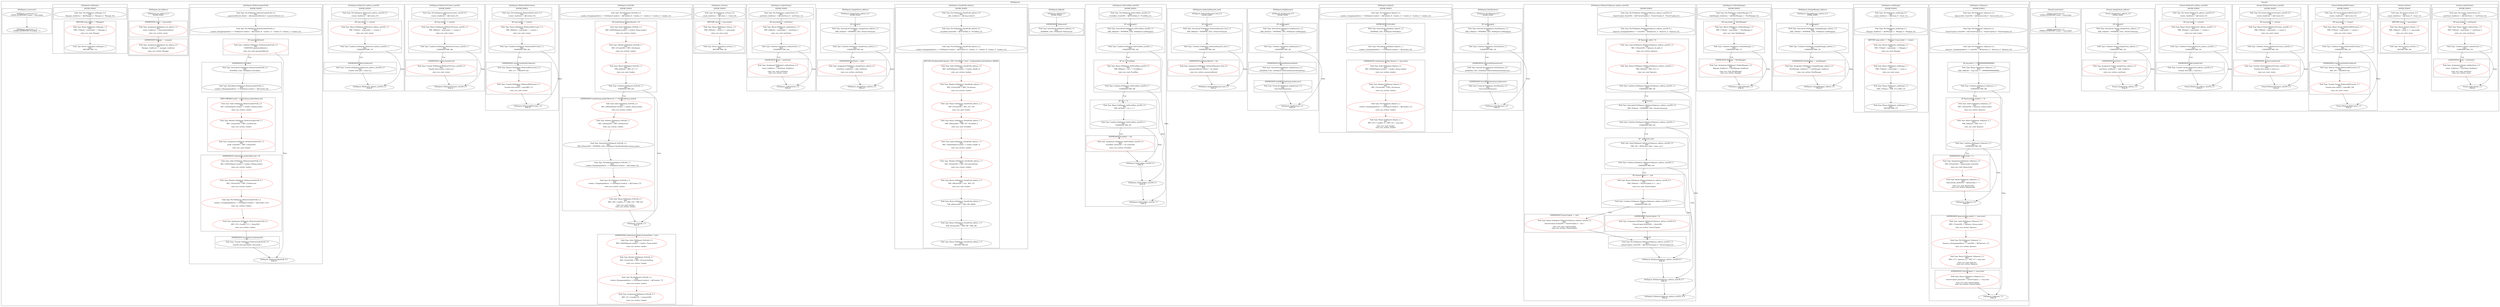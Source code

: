 strict digraph {
subgraph cluster_EthDeposit  {
label = "[EthDeposit]" 
subgraph cluster_EthDeposit_ToSponsor {
label = "[EthDeposit_ToSponsor]" 
subgraph cluster_EthDeposit_ToSponsor_1_0 {
label = "[IF msg.value >= 1000000000000000000]" 
"EthDeposit_ToSponsor_1_1" [label="Node Type: Condition EthDeposit_ToSponsor_1_1
SSA:
CONDITION TMP_189
" color="black"];

"EthDeposit_ToSponsor_1_0" [label="Node Type: Binary EthDeposit_ToSponsor_1_0
SSA:
TMP_189(bool) = msg.value >= 1000000000000000000
" color="black"];

}
subgraph cluster_EthDeposit_ToSponsor_2_0 {
label = "[IF Sponsors[msg.sender] == 0]" 
"EthDeposit_ToSponsor_2_0" [label="Node Type: Index EthDeposit_ToSponsor_2_0
SSA:
REF_116(uint256) -> Sponsors_1[msg.sender]

state_vars_written: Sponsors" color="red"];

"EthDeposit_ToSponsor_2_1" [label="Node Type: Binary EthDeposit_ToSponsor_2_1
SSA:
TMP_190(bool) = REF_116 == 0

state_vars_read: Sponsors" color="red"];

"EthDeposit_ToSponsor_2_2" [label="Node Type: Condition EthDeposit_ToSponsor_2_2
SSA:
CONDITION TMP_190
" color="black"];

}
subgraph cluster_EthDeposit_ToSponsor_3_0 {
label = "[EXPRESSION SponsorsQty ++]" 
"EthDeposit_ToSponsor_3_0" [label="Node Type: Assignment EthDeposit_ToSponsor_3_0
SSA:
TMP_191(uint256) := SponsorsQty_1(uint256)

state_vars_read: SponsorsQty" color="red"];

"EthDeposit_ToSponsor_3_1" [label="Node Type: Binary EthDeposit_ToSponsor_3_1
SSA:
SponsorsQty_2(uint256) = SponsorsQty_1 + 1

state_vars_read: SponsorsQty
state_vars_written: SponsorsQty" color="red"];

}
subgraph cluster_EthDeposit_ToSponsor_5_0 {
label = "[EXPRESSION Sponsors[msg.sender] += msg.value]" 
"EthDeposit_ToSponsor_5_0" [label="Node Type: Index EthDeposit_ToSponsor_5_0
SSA:
REF_117(uint256) -> Sponsors_1[msg.sender]

state_vars_written: Sponsors" color="red"];

"EthDeposit_ToSponsor_5_2" [label="Node Type: Binary EthDeposit_ToSponsor_5_2
SSA:
REF_117(-> Sponsors_2) = REF_117 + msg.value

state_vars_read: Sponsors
state_vars_written: Sponsors" color="red"];

"EthDeposit_ToSponsor_5_1" [label="Node Type: Phi EthDeposit_ToSponsor_5_1
SSA:
Sponsors_2(mapping(address => uint256)) := ϕ(['Sponsors_1'])

state_vars_written: Sponsors" color="red"];

}
subgraph cluster_EthDeposit_ToSponsor_6_0 {
label = "[EXPRESSION CharterCapital += msg.value]" 
"EthDeposit_ToSponsor_6_0" [label="Node Type: Binary EthDeposit_ToSponsor_6_0
SSA:
CharterCapital_2(uint256) = CharterCapital_1 + msg.value

state_vars_read: CharterCapital
state_vars_written: CharterCapital" color="red"];

}
subgraph cluster_EthDeposit_ToSponsor_0_0 {
label = "[ENTRY_POINT]" 
"EthDeposit_ToSponsor_0_0" [label="Node Type: Phi EthDeposit_ToSponsor_0_0
SSA:
SponsorsQty_1(uint256) := ϕ(['SponsorsQty_0', 'SponsorsQty_2'])
" color="black"];

"EthDeposit_ToSponsor_0_1" [label="Node Type: Phi EthDeposit_ToSponsor_0_1
SSA:
CharterCapital_1(uint256) := ϕ(['CharterCapital_2', 'CharterCapital_0', 'CharterCapital_4'])
" color="black"];

"EthDeposit_ToSponsor_0_2" [label="Node Type: Phi EthDeposit_ToSponsor_0_2
SSA:
Sponsors_1(mapping(address => uint256)) := ϕ(['Sponsors_3', 'Sponsors_2', 'Sponsors_0'])
" color="black"];

}
"EthDeposit_ToSponsor_7_0" [label="EthDeposit_ToSponsor_7_0
END_IF"];

"EthDeposit_ToSponsor_4_0" [label="EthDeposit_ToSponsor_4_0
END_IF"];

}
subgraph cluster_EthDeposit_canManage {
label = "[EthDeposit_canManage]" 
subgraph cluster_EthDeposit_canManage_1_0 {
label = "[RETURN (msg.sender == Manager || msg.sender == owner)]" 
"EthDeposit_canManage_1_1" [label="Node Type: Binary EthDeposit_canManage_1_1
SSA:
TMP_174(bool) = msg.sender == owner_2

state_vars_read: owner" color="red"];

"EthDeposit_canManage_1_2" [label="Node Type: Binary EthDeposit_canManage_1_2
SSA:
TMP_175(bool) = TMP_173 || TMP_174
" color="black"];

"EthDeposit_canManage_1_3" [label="Node Type: Return EthDeposit_canManage_1_3
SSA:
RETURN TMP_175
" color="black"];

"EthDeposit_canManage_1_0" [label="Node Type: Binary EthDeposit_canManage_1_0
SSA:
TMP_173(bool) = msg.sender == Manager_3

state_vars_read: Manager" color="red"];

}
subgraph cluster_EthDeposit_canManage_0_0 {
label = "[ENTRY_POINT]" 
"EthDeposit_canManage_0_0" [label="Node Type: Phi EthDeposit_canManage_0_0
SSA:
owner_2(address) := ϕ(['owner_0', 'owner_1'])
" color="black"];

"EthDeposit_canManage_0_1" [label="Node Type: Phi EthDeposit_canManage_0_1
SSA:
Manager_3(address) := ϕ(['Manager_1', 'Manager_4', 'Manager_0'])
" color="black"];

}
}
subgraph cluster_EthDeposit_ChangeManager_address {
label = "[EthDeposit_ChangeManager_address]" 
subgraph cluster_EthDeposit_ChangeManager_address_1_0 {
label = "[IF canManage()]" 
"EthDeposit_ChangeManager_address_1_0" [label="Node Type: InternalCall EthDeposit_ChangeManager_address_1_0
SSA:
TMP_176(bool) = INTERNAL_CALL, EthDeposit.canManage()()
" color="black"];

"EthDeposit_ChangeManager_address_1_1" [label="Node Type: Condition EthDeposit_ChangeManager_address_1_1
SSA:
CONDITION TMP_176
" color="black"];

}
subgraph cluster_EthDeposit_ChangeManager_address_2_0 {
label = "[EXPRESSION NewManager = _newManager]" 
"EthDeposit_ChangeManager_address_2_0" [label="Node Type: Assignment EthDeposit_ChangeManager_address_2_0
SSA:
NewManager_1(address) := _newManager_1(address)

state_vars_written: NewManager" color="red"];

}
"EthDeposit_ChangeManager_address_0_0" [label="EthDeposit_ChangeManager_address_0_0
ENTRY_POINT"];

"EthDeposit_ChangeManager_address_3_0" [label="EthDeposit_ChangeManager_address_3_0
END_IF"];

}
subgraph cluster_EthDeposit_ConfirmManager {
label = "[EthDeposit_ConfirmManager]" 
subgraph cluster_EthDeposit_ConfirmManager_0_0 {
label = "[ENTRY_POINT]" 
"EthDeposit_ConfirmManager_0_0" [label="Node Type: Phi EthDeposit_ConfirmManager_0_0
SSA:
NewManager_2(address) := ϕ(['NewManager_1', 'NewManager_0'])
" color="black"];

}
subgraph cluster_EthDeposit_ConfirmManager_1_0 {
label = "[IF msg.sender == NewManager]" 
"EthDeposit_ConfirmManager_1_0" [label="Node Type: Binary EthDeposit_ConfirmManager_1_0
SSA:
TMP_177(bool) = msg.sender == NewManager_2

state_vars_read: NewManager" color="red"];

"EthDeposit_ConfirmManager_1_1" [label="Node Type: Condition EthDeposit_ConfirmManager_1_1
SSA:
CONDITION TMP_177
" color="black"];

}
subgraph cluster_EthDeposit_ConfirmManager_2_0 {
label = "[EXPRESSION Manager = NewManager]" 
"EthDeposit_ConfirmManager_2_0" [label="Node Type: Assignment EthDeposit_ConfirmManager_2_0
SSA:
Manager_4(address) := NewManager_2(address)

state_vars_read: NewManager
state_vars_written: Manager" color="red"];

}
"EthDeposit_ConfirmManager_3_0" [label="EthDeposit_ConfirmManager_3_0
END_IF"];

}
subgraph cluster_EthDeposit_WithdrawToSponsor_address_uint256 {
label = "[EthDeposit_WithdrawToSponsor_address_uint256]" 
subgraph cluster_EthDeposit_WithdrawToSponsor_address_uint256_0_0 {
label = "[ENTRY_POINT]" 
"EthDeposit_WithdrawToSponsor_address_uint256_0_0" [label="Node Type: Phi EthDeposit_WithdrawToSponsor_address_uint256_0_0
SSA:
CharterCapital_3(uint256) := ϕ(['CharterCapital_2', 'CharterCapital_0', 'CharterCapital_4'])
" color="black"];

"EthDeposit_WithdrawToSponsor_address_uint256_0_1" [label="Node Type: Phi EthDeposit_WithdrawToSponsor_address_uint256_0_1
SSA:
Sponsors_3(mapping(address => uint256)) := ϕ(['Sponsors_3', 'Sponsors_2', 'Sponsors_0'])
" color="black"];

}
subgraph cluster_EthDeposit_WithdrawToSponsor_address_uint256_7_0 {
label = "[END_IF]" 
"EthDeposit_WithdrawToSponsor_address_uint256_7_0" [label="Node Type: Phi EthDeposit_WithdrawToSponsor_address_uint256_7_0
SSA:
CharterCapital_7(uint256) := ϕ(['CharterCapital_5', 'CharterCapital_6'])
" color="black"];

}
subgraph cluster_EthDeposit_WithdrawToSponsor_address_uint256_1_0 {
label = "[IF Sponsors[_addr] > 0]" 
"EthDeposit_WithdrawToSponsor_address_uint256_1_0" [label="Node Type: Index EthDeposit_WithdrawToSponsor_address_uint256_1_0
SSA:
REF_118(uint256) -> Sponsors_3[_addr_1]

state_vars_written: Sponsors" color="red"];

"EthDeposit_WithdrawToSponsor_address_uint256_1_1" [label="Node Type: Binary EthDeposit_WithdrawToSponsor_address_uint256_1_1
SSA:
TMP_192(bool) = REF_118 > 0

state_vars_read: Sponsors" color="red"];

"EthDeposit_WithdrawToSponsor_address_uint256_1_2" [label="Node Type: Condition EthDeposit_WithdrawToSponsor_address_uint256_1_2
SSA:
CONDITION TMP_192
" color="black"];

}
subgraph cluster_EthDeposit_WithdrawToSponsor_address_uint256_2_0 {
label = "[IF isOwner()]" 
"EthDeposit_WithdrawToSponsor_address_uint256_2_0" [label="Node Type: InternalCall EthDeposit_WithdrawToSponsor_address_uint256_2_0
SSA:
TMP_193(bool) = INTERNAL_CALL, Owned.isOwner()()
" color="black"];

"EthDeposit_WithdrawToSponsor_address_uint256_2_1" [label="Node Type: Condition EthDeposit_WithdrawToSponsor_address_uint256_2_1
SSA:
CONDITION TMP_193
" color="black"];

}
subgraph cluster_EthDeposit_WithdrawToSponsor_address_uint256_3_0 {
label = "[IF _addr.send(_wei)]" 
"EthDeposit_WithdrawToSponsor_address_uint256_3_0" [label="Node Type: Send EthDeposit_WithdrawToSponsor_address_uint256_3_0
SSA:
TMP_194 = SEND dest:_addr_1 value:_wei_1
" color="black"];

"EthDeposit_WithdrawToSponsor_address_uint256_3_1" [label="Node Type: Condition EthDeposit_WithdrawToSponsor_address_uint256_3_1
SSA:
CONDITION TMP_194
" color="black"];

}
subgraph cluster_EthDeposit_WithdrawToSponsor_address_uint256_4_0 {
label = "[IF CharterCapital >= _wei]" 
"EthDeposit_WithdrawToSponsor_address_uint256_4_0" [label="Node Type: Binary EthDeposit_WithdrawToSponsor_address_uint256_4_0
SSA:
TMP_195(bool) = CharterCapital_4 >= _wei_1

state_vars_read: CharterCapital" color="red"];

"EthDeposit_WithdrawToSponsor_address_uint256_4_1" [label="Node Type: Condition EthDeposit_WithdrawToSponsor_address_uint256_4_1
SSA:
CONDITION TMP_195
" color="black"];

}
subgraph cluster_EthDeposit_WithdrawToSponsor_address_uint256_5_0 {
label = "[EXPRESSION CharterCapital -= _wei]" 
"EthDeposit_WithdrawToSponsor_address_uint256_5_0" [label="Node Type: Binary EthDeposit_WithdrawToSponsor_address_uint256_5_0
SSA:
CharterCapital_5(uint256) = CharterCapital_4 - _wei_1

state_vars_read: CharterCapital
state_vars_written: CharterCapital" color="red"];

}
subgraph cluster_EthDeposit_WithdrawToSponsor_address_uint256_6_0 {
label = "[EXPRESSION CharterCapital = 0]" 
"EthDeposit_WithdrawToSponsor_address_uint256_6_0" [label="Node Type: Assignment EthDeposit_WithdrawToSponsor_address_uint256_6_0
SSA:
CharterCapital_6(uint256) := 0(uint256)

state_vars_written: CharterCapital" color="red"];

}
"EthDeposit_WithdrawToSponsor_address_uint256_10_0" [label="EthDeposit_WithdrawToSponsor_address_uint256_10_0
END_IF"];

"EthDeposit_WithdrawToSponsor_address_uint256_9_0" [label="EthDeposit_WithdrawToSponsor_address_uint256_9_0
END_IF"];

"EthDeposit_WithdrawToSponsor_address_uint256_8_0" [label="EthDeposit_WithdrawToSponsor_address_uint256_8_0
END_IF"];

}
subgraph cluster_EthDeposit_StartPaymens {
label = "[EthDeposit_StartPaymens]" 
subgraph cluster_EthDeposit_StartPaymens_1_0 {
label = "[IF canManage()]" 
"EthDeposit_StartPaymens_1_0" [label="Node Type: InternalCall EthDeposit_StartPaymens_1_0
SSA:
TMP_178(bool) = INTERNAL_CALL, EthDeposit.canManage()()
" color="black"];

"EthDeposit_StartPaymens_1_1" [label="Node Type: Condition EthDeposit_StartPaymens_1_1
SSA:
CONDITION TMP_178
" color="black"];

}
subgraph cluster_EthDeposit_StartPaymens_2_0 {
label = "[EXPRESSION AuthorizePayments(true)]" 
"EthDeposit_StartPaymens_2_0" [label="Node Type: InternalCall EthDeposit_StartPaymens_2_0
SSA:
INTERNAL_CALL, EthDeposit.AuthorizePayments(bool)(True)
" color="black"];

}
subgraph cluster_EthDeposit_StartPaymens_3_0 {
label = "[EXPRESSION StartOfPayments(msg.sender,now)]" 
"EthDeposit_StartPaymens_3_0" [label="Node Type: EventCall EthDeposit_StartPaymens_3_0
SSA:
Emit StartOfPayments()
" color="black"];

}
"EthDeposit_StartPaymens_0_0" [label="EthDeposit_StartPaymens_0_0
ENTRY_POINT"];

"EthDeposit_StartPaymens_4_0" [label="EthDeposit_StartPaymens_4_0
END_IF"];

}
subgraph cluster_EthDeposit_Deposit {
label = "[EthDeposit_Deposit]" 
subgraph cluster_EthDeposit_Deposit_1_0 {
label = "[EXPRESSION FixProfit()]" 
"EthDeposit_Deposit_1_0" [label="Node Type: InternalCall EthDeposit_Deposit_1_0
SSA:
INTERNAL_CALL, EthDeposit.FixProfit()()
" color="black"];

"EthDeposit_Deposit_1_1" [label="Node Type: PhiCallback EthDeposit_Deposit_1_1
SSA:
Lenders_2(mapping(address => EthDeposit.Lender)) := ϕ(['Lenders_8'])
" color="black"];

}
subgraph cluster_EthDeposit_Deposit_0_0 {
label = "[ENTRY_POINT]" 
"EthDeposit_Deposit_0_0" [label="Node Type: Phi EthDeposit_Deposit_0_0
SSA:
Lenders_1(mapping(address => EthDeposit.Lender)) := ϕ(['Lenders_8', 'Lenders_11', 'Lenders_0', 'Lenders_3', 'Lenders_4'])
" color="black"];

}
subgraph cluster_EthDeposit_Deposit_2_0 {
label = "[EXPRESSION Lenders[msg.sender].Amount += msg.value]" 
"EthDeposit_Deposit_2_0" [label="Node Type: Index EthDeposit_Deposit_2_0
SSA:
REF_120(EthDeposit.Lender) -> Lenders_2[msg.sender]

state_vars_written: Lenders" color="red"];

"EthDeposit_Deposit_2_1" [label="Node Type: Member EthDeposit_Deposit_2_1
SSA:
REF_121(uint256) -> REF_120.Amount

state_vars_written: Lenders" color="red"];

"EthDeposit_Deposit_2_3" [label="Node Type: Binary EthDeposit_Deposit_2_3
SSA:
REF_121(-> Lenders_3) = REF_121 + msg.value

state_vars_read: Lenders
state_vars_written: Lenders" color="red"];

"EthDeposit_Deposit_2_2" [label="Node Type: Phi EthDeposit_Deposit_2_2
SSA:
Lenders_3(mapping(address => EthDeposit.Lender)) := ϕ(['Lenders_2'])

state_vars_written: Lenders" color="red"];

}
}
subgraph cluster_EthDeposit_StopPaymens {
label = "[EthDeposit_StopPaymens]" 
subgraph cluster_EthDeposit_StopPaymens_1_0 {
label = "[IF canManage()]" 
"EthDeposit_StopPaymens_1_0" [label="Node Type: InternalCall EthDeposit_StopPaymens_1_0
SSA:
TMP_181(bool) = INTERNAL_CALL, EthDeposit.canManage()()
" color="black"];

"EthDeposit_StopPaymens_1_1" [label="Node Type: Condition EthDeposit_StopPaymens_1_1
SSA:
CONDITION TMP_181
" color="black"];

}
subgraph cluster_EthDeposit_StopPaymens_2_0 {
label = "[EXPRESSION AuthorizePayments(false)]" 
"EthDeposit_StopPaymens_2_0" [label="Node Type: InternalCall EthDeposit_StopPaymens_2_0
SSA:
INTERNAL_CALL, EthDeposit.AuthorizePayments(bool)(False)
" color="black"];

}
subgraph cluster_EthDeposit_StopPaymens_3_0 {
label = "[EXPRESSION EndOfPayments(msg.sender,now)]" 
"EthDeposit_StopPaymens_3_0" [label="Node Type: EventCall EthDeposit_StopPaymens_3_0
SSA:
Emit EndOfPayments()
" color="black"];

}
"EthDeposit_StopPaymens_0_0" [label="EthDeposit_StopPaymens_0_0
ENTRY_POINT"];

"EthDeposit_StopPaymens_4_0" [label="EthDeposit_StopPaymens_4_0
END_IF"];

}
subgraph cluster_EthDeposit_AuthorizePayments_bool {
label = "[EthDeposit_AuthorizePayments_bool]" 
subgraph cluster_EthDeposit_AuthorizePayments_bool_1_0 {
label = "[IF isOwner()]" 
"EthDeposit_AuthorizePayments_bool_1_0" [label="Node Type: InternalCall EthDeposit_AuthorizePayments_bool_1_0
SSA:
TMP_184(bool) = INTERNAL_CALL, Owned.isOwner()()
" color="black"];

"EthDeposit_AuthorizePayments_bool_1_1" [label="Node Type: Condition EthDeposit_AuthorizePayments_bool_1_1
SSA:
CONDITION TMP_184
" color="black"];

}
subgraph cluster_EthDeposit_AuthorizePayments_bool_2_0 {
label = "[EXPRESSION paymentsAllowed = val]" 
"EthDeposit_AuthorizePayments_bool_2_0" [label="Node Type: Assignment EthDeposit_AuthorizePayments_bool_2_0
SSA:
paymentsAllowed_1(bool) := val_1(bool)

state_vars_written: paymentsAllowed" color="red"];

}
"EthDeposit_AuthorizePayments_bool_3_0" [label="EthDeposit_AuthorizePayments_bool_3_0
END_IF"];

"EthDeposit_AuthorizePayments_bool_0_0" [label="EthDeposit_AuthorizePayments_bool_0_0
ENTRY_POINT"];

}
subgraph cluster_EthDeposit_SetPrcntRate_uint256 {
label = "[EthDeposit_SetPrcntRate_uint256]" 
subgraph cluster_EthDeposit_SetPrcntRate_uint256_0_0 {
label = "[ENTRY_POINT]" 
"EthDeposit_SetPrcntRate_uint256_0_0" [label="Node Type: Phi EthDeposit_SetPrcntRate_uint256_0_0
SSA:
PrcntRate_1(uint256) := ϕ(['PrcntRate_0', 'PrcntRate_2'])
" color="black"];

}
subgraph cluster_EthDeposit_SetPrcntRate_uint256_1_0 {
label = "[IF canManage()]" 
"EthDeposit_SetPrcntRate_uint256_1_0" [label="Node Type: InternalCall EthDeposit_SetPrcntRate_uint256_1_0
SSA:
TMP_185(bool) = INTERNAL_CALL, EthDeposit.canManage()()
" color="black"];

"EthDeposit_SetPrcntRate_uint256_1_1" [label="Node Type: Condition EthDeposit_SetPrcntRate_uint256_1_1
SSA:
CONDITION TMP_185
" color="black"];

}
subgraph cluster_EthDeposit_SetPrcntRate_uint256_2_0 {
label = "[IF val != PrcntRate]" 
"EthDeposit_SetPrcntRate_uint256_2_0" [label="Node Type: Binary EthDeposit_SetPrcntRate_uint256_2_0
SSA:
TMP_186(bool) = val_1 != PrcntRate_2

state_vars_read: PrcntRate" color="red"];

"EthDeposit_SetPrcntRate_uint256_2_1" [label="Node Type: Condition EthDeposit_SetPrcntRate_uint256_2_1
SSA:
CONDITION TMP_186
" color="black"];

}
subgraph cluster_EthDeposit_SetPrcntRate_uint256_3_0 {
label = "[IF val >= 1]" 
"EthDeposit_SetPrcntRate_uint256_3_0" [label="Node Type: Binary EthDeposit_SetPrcntRate_uint256_3_0
SSA:
TMP_187(bool) = val_1 >= 1
" color="black"];

"EthDeposit_SetPrcntRate_uint256_3_1" [label="Node Type: Condition EthDeposit_SetPrcntRate_uint256_3_1
SSA:
CONDITION TMP_187
" color="black"];

}
subgraph cluster_EthDeposit_SetPrcntRate_uint256_4_0 {
label = "[EXPRESSION PrcntRate = val]" 
"EthDeposit_SetPrcntRate_uint256_4_0" [label="Node Type: Assignment EthDeposit_SetPrcntRate_uint256_4_0
SSA:
PrcntRate_3(uint256) := val_1(uint256)

state_vars_written: PrcntRate" color="red"];

}
"EthDeposit_SetPrcntRate_uint256_7_0" [label="EthDeposit_SetPrcntRate_uint256_7_0
END_IF"];

"EthDeposit_SetPrcntRate_uint256_6_0" [label="EthDeposit_SetPrcntRate_uint256_6_0
END_IF"];

"EthDeposit_SetPrcntRate_uint256_5_0" [label="EthDeposit_SetPrcntRate_uint256_5_0
END_IF"];

}
subgraph cluster_EthDeposit_fallback {
label = "[EthDeposit_fallback]" 
subgraph cluster_EthDeposit_fallback_1_0 {
label = "[EXPRESSION ToSponsor()]" 
"EthDeposit_fallback_1_0" [label="Node Type: InternalCall EthDeposit_fallback_1_0
SSA:
INTERNAL_CALL, EthDeposit.ToSponsor()()
" color="black"];

}
"EthDeposit_fallback_0_0" [label="EthDeposit_fallback_0_0
ENTRY_POINT"];

}
subgraph cluster_EthDeposit_CheckProfit_address {
label = "[EthDeposit_CheckProfit_address]" 
subgraph cluster_EthDeposit_CheckProfit_address_0_0 {
label = "[ENTRY_POINT]" 
"EthDeposit_CheckProfit_address_0_0" [label="Node Type: Phi EthDeposit_CheckProfit_address_0_0
SSA:
addr_1(address) := ϕ(['msg.sender'])
" color="black"];

"EthDeposit_CheckProfit_address_0_1" [label="Node Type: Phi EthDeposit_CheckProfit_address_0_1
SSA:
PrcntRate_4(uint256) := ϕ(['PrcntRate_0', 'PrcntRate_2'])
" color="black"];

"EthDeposit_CheckProfit_address_0_2" [label="Node Type: Phi EthDeposit_CheckProfit_address_0_2
SSA:
Lenders_4(mapping(address => EthDeposit.Lender)) := ϕ(['Lenders_8', 'Lenders_11', 'Lenders_0', 'Lenders_3', 'Lenders_4'])
" color="black"];

}
subgraph cluster_EthDeposit_CheckProfit_address_1_0 {
label = "[RETURN ((Lenders[addr].Amount / 100) * PrcntRate) * ((now - Lenders[addr].LastLendTime) / 86400)]" 
"EthDeposit_CheckProfit_address_1_0" [label="Node Type: Index EthDeposit_CheckProfit_address_1_0
SSA:
REF_122(EthDeposit.Lender) -> Lenders_4[addr_1]

state_vars_written: Lenders" color="red"];

"EthDeposit_CheckProfit_address_1_1" [label="Node Type: Member EthDeposit_CheckProfit_address_1_1
SSA:
REF_123(uint256) -> REF_122.Amount

state_vars_written: Lenders" color="red"];

"EthDeposit_CheckProfit_address_1_2" [label="Node Type: Binary EthDeposit_CheckProfit_address_1_2
SSA:
TMP_197(uint256) = REF_123 / 100

state_vars_read: Lenders" color="red"];

"EthDeposit_CheckProfit_address_1_3" [label="Node Type: Binary EthDeposit_CheckProfit_address_1_3
SSA:
TMP_198(uint256) = TMP_197 * PrcntRate_4

state_vars_read: PrcntRate" color="red"];

"EthDeposit_CheckProfit_address_1_4" [label="Node Type: Index EthDeposit_CheckProfit_address_1_4
SSA:
REF_124(EthDeposit.Lender) -> Lenders_4[addr_1]

state_vars_written: Lenders" color="red"];

"EthDeposit_CheckProfit_address_1_5" [label="Node Type: Member EthDeposit_CheckProfit_address_1_5
SSA:
REF_125(uint256) -> REF_124.LastLendTime

state_vars_written: Lenders" color="red"];

"EthDeposit_CheckProfit_address_1_6" [label="Node Type: Binary EthDeposit_CheckProfit_address_1_6
SSA:
TMP_199(uint256) = now - REF_125

state_vars_read: Lenders" color="red"];

"EthDeposit_CheckProfit_address_1_7" [label="Node Type: Binary EthDeposit_CheckProfit_address_1_7
SSA:
TMP_200(uint256) = TMP_199 / 86400
" color="black"];

"EthDeposit_CheckProfit_address_1_8" [label="Node Type: Binary EthDeposit_CheckProfit_address_1_8
SSA:
TMP_201(uint256) = TMP_198 * TMP_200
" color="black"];

"EthDeposit_CheckProfit_address_1_9" [label="Node Type: Return EthDeposit_CheckProfit_address_1_9
SSA:
RETURN TMP_201
" color="black"];

}
}
subgraph cluster_EthDeposit_changeOwner_address {
label = "[EthDeposit_changeOwner_address]" 
subgraph cluster_EthDeposit_changeOwner_address_1_0 {
label = "[IF isOwner()]" 
"EthDeposit_changeOwner_address_1_0" [label="Node Type: InternalCall EthDeposit_changeOwner_address_1_0
SSA:
TMP_163(bool) = INTERNAL_CALL, Owned.isOwner()()
" color="black"];

"EthDeposit_changeOwner_address_1_1" [label="Node Type: Condition EthDeposit_changeOwner_address_1_1
SSA:
CONDITION TMP_163
" color="black"];

}
subgraph cluster_EthDeposit_changeOwner_address_2_0 {
label = "[EXPRESSION newOwner = addr]" 
"EthDeposit_changeOwner_address_2_0" [label="Node Type: Assignment EthDeposit_changeOwner_address_2_0
SSA:
newOwner_1(address) := addr_1(address)

state_vars_written: newOwner" color="red"];

}
"EthDeposit_changeOwner_address_0_0" [label="EthDeposit_changeOwner_address_0_0
ENTRY_POINT"];

"EthDeposit_changeOwner_address_3_0" [label="EthDeposit_changeOwner_address_3_0
END_IF"];

}
subgraph cluster_EthDeposit_confirmOwner {
label = "[EthDeposit_confirmOwner]" 
subgraph cluster_EthDeposit_confirmOwner_0_0 {
label = "[ENTRY_POINT]" 
"EthDeposit_confirmOwner_0_0" [label="Node Type: Phi EthDeposit_confirmOwner_0_0
SSA:
newOwner_2(address) := ϕ(['newOwner_0', 'newOwner_1'])
" color="black"];

}
subgraph cluster_EthDeposit_confirmOwner_1_0 {
label = "[IF msg.sender == newOwner]" 
"EthDeposit_confirmOwner_1_0" [label="Node Type: Binary EthDeposit_confirmOwner_1_0
SSA:
TMP_164(bool) = msg.sender == newOwner_2

state_vars_read: newOwner" color="red"];

"EthDeposit_confirmOwner_1_1" [label="Node Type: Condition EthDeposit_confirmOwner_1_1
SSA:
CONDITION TMP_164
" color="black"];

}
subgraph cluster_EthDeposit_confirmOwner_2_0 {
label = "[EXPRESSION owner = newOwner]" 
"EthDeposit_confirmOwner_2_0" [label="Node Type: Assignment EthDeposit_confirmOwner_2_0
SSA:
owner_1(address) := newOwner_2(address)

state_vars_read: newOwner
state_vars_written: owner" color="red"];

}
"EthDeposit_confirmOwner_3_0" [label="EthDeposit_confirmOwner_3_0
END_IF"];

}
subgraph cluster_EthDeposit_isOwner {
label = "[EthDeposit_isOwner]" 
subgraph cluster_EthDeposit_isOwner_0_0 {
label = "[ENTRY_POINT]" 
"EthDeposit_isOwner_0_0" [label="Node Type: Phi EthDeposit_isOwner_0_0
SSA:
owner_2(address) := ϕ(['owner_1', 'owner_0'])
" color="black"];

}
subgraph cluster_EthDeposit_isOwner_1_0 {
label = "[RETURN owner == msg.sender]" 
"EthDeposit_isOwner_1_0" [label="Node Type: Binary EthDeposit_isOwner_1_0
SSA:
TMP_165(bool) = owner_2 == msg.sender

state_vars_read: owner" color="red"];

"EthDeposit_isOwner_1_1" [label="Node Type: Return EthDeposit_isOwner_1_1
SSA:
RETURN TMP_165
" color="black"];

}
}
subgraph cluster_EthDeposit_FixProfit {
label = "[EthDeposit_FixProfit]" 
subgraph cluster_EthDeposit_FixProfit_0_0 {
label = "[ENTRY_POINT]" 
"EthDeposit_FixProfit_0_0" [label="Node Type: Phi EthDeposit_FixProfit_0_0
SSA:
Lenders_5(mapping(address => EthDeposit.Lender)) := ϕ(['Lenders_8', 'Lenders_11', 'Lenders_0', 'Lenders_3', 'Lenders_4'])
" color="black"];

}
subgraph cluster_EthDeposit_FixProfit_1_0 {
label = "[IF Lenders[msg.sender].Amount > 0]" 
"EthDeposit_FixProfit_1_0" [label="Node Type: Index EthDeposit_FixProfit_1_0
SSA:
REF_126(EthDeposit.Lender) -> Lenders_5[msg.sender]

state_vars_written: Lenders" color="red"];

"EthDeposit_FixProfit_1_1" [label="Node Type: Member EthDeposit_FixProfit_1_1
SSA:
REF_127(uint256) -> REF_126.Amount

state_vars_written: Lenders" color="red"];

"EthDeposit_FixProfit_1_2" [label="Node Type: Binary EthDeposit_FixProfit_1_2
SSA:
TMP_202(bool) = REF_127 > 0

state_vars_read: Lenders" color="red"];

"EthDeposit_FixProfit_1_3" [label="Node Type: Condition EthDeposit_FixProfit_1_3
SSA:
CONDITION TMP_202
" color="black"];

}
subgraph cluster_EthDeposit_FixProfit_2_0 {
label = "[EXPRESSION Lenders[msg.sender].Reserved += CheckProfit(msg.sender)]" 
"EthDeposit_FixProfit_2_0" [label="Node Type: Index EthDeposit_FixProfit_2_0
SSA:
REF_128(EthDeposit.Lender) -> Lenders_5[msg.sender]

state_vars_written: Lenders" color="red"];

"EthDeposit_FixProfit_2_1" [label="Node Type: Member EthDeposit_FixProfit_2_1
SSA:
REF_129(uint256) -> REF_128.Reserved

state_vars_written: Lenders" color="red"];

"EthDeposit_FixProfit_2_2" [label="Node Type: InternalCall EthDeposit_FixProfit_2_2
SSA:
TMP_203(uint256) = INTERNAL_CALL, EthDeposit.CheckProfit(address)(msg.sender)
" color="black"];

"EthDeposit_FixProfit_2_3" [label="Node Type: PhiCallback EthDeposit_FixProfit_2_3
SSA:
Lenders_6(mapping(address => EthDeposit.Lender)) := ϕ(['Lenders_4'])
" color="black"];

"EthDeposit_FixProfit_2_5" [label="Node Type: Binary EthDeposit_FixProfit_2_5
SSA:
REF_129(-> Lenders_7) = REF_129 + TMP_203

state_vars_read: Lenders
state_vars_written: Lenders" color="red"];

"EthDeposit_FixProfit_2_4" [label="Node Type: Phi EthDeposit_FixProfit_2_4
SSA:
Lenders_7(mapping(address => EthDeposit.Lender)) := ϕ(['Lenders_5'])

state_vars_written: Lenders" color="red"];

}
subgraph cluster_EthDeposit_FixProfit_4_0 {
label = "[EXPRESSION Lenders[msg.sender].LastLendTime = now]" 
"EthDeposit_FixProfit_4_0" [label="Node Type: Index EthDeposit_FixProfit_4_0
SSA:
REF_130(EthDeposit.Lender) -> Lenders_7[msg.sender]

state_vars_written: Lenders" color="red"];

"EthDeposit_FixProfit_4_1" [label="Node Type: Member EthDeposit_FixProfit_4_1
SSA:
REF_131(uint256) -> REF_130.LastLendTime

state_vars_written: Lenders" color="red"];

"EthDeposit_FixProfit_4_3" [label="Node Type: Assignment EthDeposit_FixProfit_4_3
SSA:
REF_131 (->Lenders_8) := now(uint256)

state_vars_written: Lenders" color="red"];

"EthDeposit_FixProfit_4_2" [label="Node Type: Phi EthDeposit_FixProfit_4_2
SSA:
Lenders_8(mapping(address => EthDeposit.Lender)) := ϕ(['Lenders_7'])

state_vars_written: Lenders" color="red"];

}
"EthDeposit_FixProfit_3_0" [label="EthDeposit_FixProfit_3_0
END_IF"];

}
subgraph cluster_EthDeposit_WthdrawAllToCreator {
label = "[EthDeposit_WthdrawAllToCreator]" 
subgraph cluster_EthDeposit_WthdrawAllToCreator_0_0 {
label = "[ENTRY_POINT]" 
"EthDeposit_WthdrawAllToCreator_0_0" [label="Node Type: Phi EthDeposit_WthdrawAllToCreator_0_0
SSA:
creator_1(address) := ϕ(['creator_0'])
" color="black"];

}
subgraph cluster_EthDeposit_WthdrawAllToCreator_1_0 {
label = "[IF msg.sender == creator]" 
"EthDeposit_WthdrawAllToCreator_1_0" [label="Node Type: Binary EthDeposit_WthdrawAllToCreator_1_0
SSA:
TMP_166(bool) = msg.sender == creator_1

state_vars_read: creator" color="red"];

"EthDeposit_WthdrawAllToCreator_1_1" [label="Node Type: Condition EthDeposit_WthdrawAllToCreator_1_1
SSA:
CONDITION TMP_166
" color="black"];

}
subgraph cluster_EthDeposit_WthdrawAllToCreator_2_0 {
label = "[EXPRESSION creator.transfer(this.balance)]" 
"EthDeposit_WthdrawAllToCreator_2_0" [label="Node Type: Balance EthDeposit_WthdrawAllToCreator_2_0
SSA:
REF_113 -> BALANCE this
" color="black"];

"EthDeposit_WthdrawAllToCreator_2_1" [label="Node Type: Transfer EthDeposit_WthdrawAllToCreator_2_1
SSA:
Transfer dest:creator_1 value:REF_113

state_vars_read: creator" color="red"];

}
"EthDeposit_WthdrawAllToCreator_3_0" [label="EthDeposit_WthdrawAllToCreator_3_0
END_IF"];

}
subgraph cluster_EthDeposit_WthdrawToCreator_uint256 {
label = "[EthDeposit_WthdrawToCreator_uint256]" 
subgraph cluster_EthDeposit_WthdrawToCreator_uint256_0_0 {
label = "[ENTRY_POINT]" 
"EthDeposit_WthdrawToCreator_uint256_0_0" [label="Node Type: Phi EthDeposit_WthdrawToCreator_uint256_0_0
SSA:
creator_2(address) := ϕ(['creator_0'])
" color="black"];

}
subgraph cluster_EthDeposit_WthdrawToCreator_uint256_1_0 {
label = "[IF msg.sender == creator]" 
"EthDeposit_WthdrawToCreator_uint256_1_0" [label="Node Type: Binary EthDeposit_WthdrawToCreator_uint256_1_0
SSA:
TMP_168(bool) = msg.sender == creator_2

state_vars_read: creator" color="red"];

"EthDeposit_WthdrawToCreator_uint256_1_1" [label="Node Type: Condition EthDeposit_WthdrawToCreator_uint256_1_1
SSA:
CONDITION TMP_168
" color="black"];

}
subgraph cluster_EthDeposit_WthdrawToCreator_uint256_2_0 {
label = "[EXPRESSION creator.transfer(val)]" 
"EthDeposit_WthdrawToCreator_uint256_2_0" [label="Node Type: Transfer EthDeposit_WthdrawToCreator_uint256_2_0
SSA:
Transfer dest:creator_2 value:val_1

state_vars_read: creator" color="red"];

}
"EthDeposit_WthdrawToCreator_uint256_3_0" [label="EthDeposit_WthdrawToCreator_uint256_3_0
END_IF"];

}
subgraph cluster_EthDeposit_WthdrawTo_address_uint256 {
label = "[EthDeposit_WthdrawTo_address_uint256]" 
subgraph cluster_EthDeposit_WthdrawTo_address_uint256_0_0 {
label = "[ENTRY_POINT]" 
"EthDeposit_WthdrawTo_address_uint256_0_0" [label="Node Type: Phi EthDeposit_WthdrawTo_address_uint256_0_0
SSA:
creator_3(address) := ϕ(['creator_0'])
" color="black"];

}
subgraph cluster_EthDeposit_WthdrawTo_address_uint256_1_0 {
label = "[IF msg.sender == creator]" 
"EthDeposit_WthdrawTo_address_uint256_1_0" [label="Node Type: Binary EthDeposit_WthdrawTo_address_uint256_1_0
SSA:
TMP_170(bool) = msg.sender == creator_3

state_vars_read: creator" color="red"];

"EthDeposit_WthdrawTo_address_uint256_1_1" [label="Node Type: Condition EthDeposit_WthdrawTo_address_uint256_1_1
SSA:
CONDITION TMP_170
" color="black"];

}
subgraph cluster_EthDeposit_WthdrawTo_address_uint256_2_0 {
label = "[EXPRESSION addr.transfer(val)]" 
"EthDeposit_WthdrawTo_address_uint256_2_0" [label="Node Type: Transfer EthDeposit_WthdrawTo_address_uint256_2_0
SSA:
Transfer dest:addr_1 value:val_1
" color="black"];

}
"EthDeposit_WthdrawTo_address_uint256_3_0" [label="EthDeposit_WthdrawTo_address_uint256_3_0
END_IF"];

}
subgraph cluster_EthDeposit_WitdrawLenderProfit {
label = "[EthDeposit_WitdrawLenderProfit]" 
subgraph cluster_EthDeposit_WitdrawLenderProfit_0_0 {
label = "[ENTRY_POINT]" 
"EthDeposit_WitdrawLenderProfit_0_0" [label="Node Type: Phi EthDeposit_WitdrawLenderProfit_0_0
SSA:
paymentsAllowed_2(bool) := ϕ(['paymentsAllowed_0', 'paymentsAllowed_1'])
" color="black"];

"EthDeposit_WitdrawLenderProfit_0_1" [label="Node Type: Phi EthDeposit_WitdrawLenderProfit_0_1
SSA:
Lenders_9(mapping(address => EthDeposit.Lender)) := ϕ(['Lenders_8', 'Lenders_11', 'Lenders_0', 'Lenders_3', 'Lenders_4'])
" color="black"];

}
subgraph cluster_EthDeposit_WitdrawLenderProfit_1_0 {
label = "[IF paymentsAllowed]" 
"EthDeposit_WitdrawLenderProfit_1_0" [label="Node Type: Condition EthDeposit_WitdrawLenderProfit_1_0
SSA:
CONDITION paymentsAllowed_2

state_vars_read: paymentsAllowed" color="red"];

}
subgraph cluster_EthDeposit_WitdrawLenderProfit_2_0 {
label = "[EXPRESSION FixProfit()]" 
"EthDeposit_WitdrawLenderProfit_2_0" [label="Node Type: InternalCall EthDeposit_WitdrawLenderProfit_2_0
SSA:
INTERNAL_CALL, EthDeposit.FixProfit()()
" color="black"];

"EthDeposit_WitdrawLenderProfit_2_1" [label="Node Type: PhiCallback EthDeposit_WitdrawLenderProfit_2_1
SSA:
Lenders_10(mapping(address => EthDeposit.Lender)) := ϕ(['Lenders_8'])
" color="black"];

}
subgraph cluster_EthDeposit_WitdrawLenderProfit_3_0 {
label = "[NEW VARIABLE profit = Lenders[msg.sender].Reserved]" 
"EthDeposit_WitdrawLenderProfit_3_0" [label="Node Type: Index EthDeposit_WitdrawLenderProfit_3_0
SSA:
REF_132(EthDeposit.Lender) -> Lenders_10[msg.sender]

state_vars_written: Lenders" color="red"];

"EthDeposit_WitdrawLenderProfit_3_1" [label="Node Type: Member EthDeposit_WitdrawLenderProfit_3_1
SSA:
REF_133(uint256) -> REF_132.Reserved

state_vars_written: Lenders" color="red"];

"EthDeposit_WitdrawLenderProfit_3_2" [label="Node Type: Assignment EthDeposit_WitdrawLenderProfit_3_2
SSA:
profit_1(uint256) := REF_133(uint256)

state_vars_read: Lenders" color="red"];

}
subgraph cluster_EthDeposit_WitdrawLenderProfit_4_0 {
label = "[EXPRESSION Lenders[msg.sender].Reserved = 0]" 
"EthDeposit_WitdrawLenderProfit_4_0" [label="Node Type: Index EthDeposit_WitdrawLenderProfit_4_0
SSA:
REF_134(EthDeposit.Lender) -> Lenders_10[msg.sender]

state_vars_written: Lenders" color="red"];

"EthDeposit_WitdrawLenderProfit_4_1" [label="Node Type: Member EthDeposit_WitdrawLenderProfit_4_1
SSA:
REF_135(uint256) -> REF_134.Reserved

state_vars_written: Lenders" color="red"];

"EthDeposit_WitdrawLenderProfit_4_3" [label="Node Type: Assignment EthDeposit_WitdrawLenderProfit_4_3
SSA:
REF_135 (->Lenders_11) := 0(uint256)

state_vars_written: Lenders" color="red"];

"EthDeposit_WitdrawLenderProfit_4_2" [label="Node Type: Phi EthDeposit_WitdrawLenderProfit_4_2
SSA:
Lenders_11(mapping(address => EthDeposit.Lender)) := ϕ(['Lenders_10'])

state_vars_written: Lenders" color="red"];

}
subgraph cluster_EthDeposit_WitdrawLenderProfit_5_0 {
label = "[EXPRESSION msg.sender.transfer(profit)]" 
"EthDeposit_WitdrawLenderProfit_5_0" [label="Node Type: Transfer EthDeposit_WitdrawLenderProfit_5_0
SSA:
Transfer dest:msg.sender value:profit_1
" color="black"];

}
"EthDeposit_WitdrawLenderProfit_6_0" [label="EthDeposit_WitdrawLenderProfit_6_0
END_IF"];

}
subgraph cluster_EthDeposit_init_address {
label = "[EthDeposit_init_address]" 
subgraph cluster_EthDeposit_init_address_1_0 {
label = "[EXPRESSION owner = msg.sender]" 
"EthDeposit_init_address_1_0" [label="Node Type: Assignment EthDeposit_init_address_1_0
SSA:
owner_1(address) := msg.sender(address)

state_vars_written: owner" color="red"];

}
subgraph cluster_EthDeposit_init_address_2_0 {
label = "[EXPRESSION Manager = _manager]" 
"EthDeposit_init_address_2_0" [label="Node Type: Assignment EthDeposit_init_address_2_0
SSA:
Manager_1(address) := _manager_1(address)

state_vars_written: Manager" color="red"];

}
"EthDeposit_init_address_0_0" [label="EthDeposit_init_address_0_0
ENTRY_POINT"];

}
subgraph cluster_EthDeposit_isManager {
label = "[EthDeposit_isManager]" 
subgraph cluster_EthDeposit_isManager_0_0 {
label = "[ENTRY_POINT]" 
"EthDeposit_isManager_0_0" [label="Node Type: Phi EthDeposit_isManager_0_0
SSA:
Manager_2(address) := ϕ(['Manager_1', 'Manager_4', 'Manager_0'])
" color="black"];

}
subgraph cluster_EthDeposit_isManager_1_0 {
label = "[RETURN (msg.sender == Manager)]" 
"EthDeposit_isManager_1_0" [label="Node Type: Binary EthDeposit_isManager_1_0
SSA:
TMP_172(bool) = msg.sender == Manager_2

state_vars_read: Manager" color="red"];

"EthDeposit_isManager_1_1" [label="Node Type: Return EthDeposit_isManager_1_1
SSA:
RETURN TMP_172
" color="black"];

}
}
subgraph cluster_EthDeposit_constructor {
label = "[EthDeposit_constructor]" 
"EthDeposit_constructor_1_0" [label="EthDeposit_constructor_1_0
OTHER_ENTRYPOINT PrcntRate = 5"];

"EthDeposit_constructor_0_0" [label="EthDeposit_constructor_0_0
OTHER_ENTRYPOINT creator = msg.sender"];

}
}
subgraph cluster_Owned  {
label = "[Owned]" 
subgraph cluster_Owned_confirmOwner {
label = "[Owned_confirmOwner]" 
subgraph cluster_Owned_confirmOwner_1_0 {
label = "[IF msg.sender == newOwner]" 
"Owned_confirmOwner_1_0" [label="Node Type: Binary Owned_confirmOwner_1_0
SSA:
TMP_155(bool) = msg.sender == newOwner_2

state_vars_read: newOwner" color="red"];

"Owned_confirmOwner_1_1" [label="Node Type: Condition Owned_confirmOwner_1_1
SSA:
CONDITION TMP_155
" color="black"];

}
subgraph cluster_Owned_confirmOwner_2_0 {
label = "[EXPRESSION owner = newOwner]" 
"Owned_confirmOwner_2_0" [label="Node Type: Assignment Owned_confirmOwner_2_0
SSA:
owner_1(address) := newOwner_2(address)

state_vars_read: newOwner
state_vars_written: owner" color="red"];

}
subgraph cluster_Owned_confirmOwner_0_0 {
label = "[ENTRY_POINT]" 
"Owned_confirmOwner_0_0" [label="Node Type: Phi Owned_confirmOwner_0_0
SSA:
newOwner_2(address) := ϕ(['newOwner_1', 'newOwner_0'])
" color="black"];

}
"Owned_confirmOwner_3_0" [label="Owned_confirmOwner_3_0
END_IF"];

}
subgraph cluster_Owned_isOwner {
label = "[Owned_isOwner]" 
subgraph cluster_Owned_isOwner_0_0 {
label = "[ENTRY_POINT]" 
"Owned_isOwner_0_0" [label="Node Type: Phi Owned_isOwner_0_0
SSA:
owner_2(address) := ϕ(['owner_0', 'owner_1'])
" color="black"];

}
subgraph cluster_Owned_isOwner_1_0 {
label = "[RETURN owner == msg.sender]" 
"Owned_isOwner_1_0" [label="Node Type: Binary Owned_isOwner_1_0
SSA:
TMP_156(bool) = owner_2 == msg.sender

state_vars_read: owner" color="red"];

"Owned_isOwner_1_1" [label="Node Type: Return Owned_isOwner_1_1
SSA:
RETURN TMP_156
" color="black"];

}
}
subgraph cluster_Owned_WthdrawAllToCreator {
label = "[Owned_WthdrawAllToCreator]" 
subgraph cluster_Owned_WthdrawAllToCreator_0_0 {
label = "[ENTRY_POINT]" 
"Owned_WthdrawAllToCreator_0_0" [label="Node Type: Phi Owned_WthdrawAllToCreator_0_0
SSA:
creator_1(address) := ϕ(['creator_0'])
" color="black"];

}
subgraph cluster_Owned_WthdrawAllToCreator_1_0 {
label = "[IF msg.sender == creator]" 
"Owned_WthdrawAllToCreator_1_0" [label="Node Type: Binary Owned_WthdrawAllToCreator_1_0
SSA:
TMP_157(bool) = msg.sender == creator_1

state_vars_read: creator" color="red"];

"Owned_WthdrawAllToCreator_1_1" [label="Node Type: Condition Owned_WthdrawAllToCreator_1_1
SSA:
CONDITION TMP_157
" color="black"];

}
subgraph cluster_Owned_WthdrawAllToCreator_2_0 {
label = "[EXPRESSION creator.transfer(this.balance)]" 
"Owned_WthdrawAllToCreator_2_0" [label="Node Type: Balance Owned_WthdrawAllToCreator_2_0
SSA:
REF_109 -> BALANCE this
" color="black"];

"Owned_WthdrawAllToCreator_2_1" [label="Node Type: Transfer Owned_WthdrawAllToCreator_2_1
SSA:
Transfer dest:creator_1 value:REF_109

state_vars_read: creator" color="red"];

}
"Owned_WthdrawAllToCreator_3_0" [label="Owned_WthdrawAllToCreator_3_0
END_IF"];

}
subgraph cluster_Owned_WthdrawToCreator_uint256 {
label = "[Owned_WthdrawToCreator_uint256]" 
subgraph cluster_Owned_WthdrawToCreator_uint256_0_0 {
label = "[ENTRY_POINT]" 
"Owned_WthdrawToCreator_uint256_0_0" [label="Node Type: Phi Owned_WthdrawToCreator_uint256_0_0
SSA:
creator_2(address) := ϕ(['creator_0'])
" color="black"];

}
subgraph cluster_Owned_WthdrawToCreator_uint256_1_0 {
label = "[IF msg.sender == creator]" 
"Owned_WthdrawToCreator_uint256_1_0" [label="Node Type: Binary Owned_WthdrawToCreator_uint256_1_0
SSA:
TMP_159(bool) = msg.sender == creator_2

state_vars_read: creator" color="red"];

"Owned_WthdrawToCreator_uint256_1_1" [label="Node Type: Condition Owned_WthdrawToCreator_uint256_1_1
SSA:
CONDITION TMP_159
" color="black"];

}
subgraph cluster_Owned_WthdrawToCreator_uint256_2_0 {
label = "[EXPRESSION creator.transfer(val)]" 
"Owned_WthdrawToCreator_uint256_2_0" [label="Node Type: Transfer Owned_WthdrawToCreator_uint256_2_0
SSA:
Transfer dest:creator_2 value:val_1

state_vars_read: creator" color="red"];

}
"Owned_WthdrawToCreator_uint256_3_0" [label="Owned_WthdrawToCreator_uint256_3_0
END_IF"];

}
subgraph cluster_Owned_WthdrawTo_address_uint256 {
label = "[Owned_WthdrawTo_address_uint256]" 
subgraph cluster_Owned_WthdrawTo_address_uint256_0_0 {
label = "[ENTRY_POINT]" 
"Owned_WthdrawTo_address_uint256_0_0" [label="Node Type: Phi Owned_WthdrawTo_address_uint256_0_0
SSA:
creator_3(address) := ϕ(['creator_0'])
" color="black"];

}
subgraph cluster_Owned_WthdrawTo_address_uint256_1_0 {
label = "[IF msg.sender == creator]" 
"Owned_WthdrawTo_address_uint256_1_0" [label="Node Type: Binary Owned_WthdrawTo_address_uint256_1_0
SSA:
TMP_161(bool) = msg.sender == creator_3

state_vars_read: creator" color="red"];

"Owned_WthdrawTo_address_uint256_1_1" [label="Node Type: Condition Owned_WthdrawTo_address_uint256_1_1
SSA:
CONDITION TMP_161
" color="black"];

}
subgraph cluster_Owned_WthdrawTo_address_uint256_2_0 {
label = "[EXPRESSION addr.transfer(val)]" 
"Owned_WthdrawTo_address_uint256_2_0" [label="Node Type: Transfer Owned_WthdrawTo_address_uint256_2_0
SSA:
Transfer dest:addr_1 value:val_1
" color="black"];

}
"Owned_WthdrawTo_address_uint256_3_0" [label="Owned_WthdrawTo_address_uint256_3_0
END_IF"];

}
subgraph cluster_Owned_changeOwner_address {
label = "[Owned_changeOwner_address]" 
subgraph cluster_Owned_changeOwner_address_1_0 {
label = "[IF isOwner()]" 
"Owned_changeOwner_address_1_0" [label="Node Type: InternalCall Owned_changeOwner_address_1_0
SSA:
TMP_154(bool) = INTERNAL_CALL, Owned.isOwner()()
" color="black"];

"Owned_changeOwner_address_1_1" [label="Node Type: Condition Owned_changeOwner_address_1_1
SSA:
CONDITION TMP_154
" color="black"];

}
subgraph cluster_Owned_changeOwner_address_2_0 {
label = "[EXPRESSION newOwner = addr]" 
"Owned_changeOwner_address_2_0" [label="Node Type: Assignment Owned_changeOwner_address_2_0
SSA:
newOwner_1(address) := addr_1(address)

state_vars_written: newOwner" color="red"];

}
"Owned_changeOwner_address_3_0" [label="Owned_changeOwner_address_3_0
END_IF"];

"Owned_changeOwner_address_0_0" [label="Owned_changeOwner_address_0_0
ENTRY_POINT"];

}
subgraph cluster_Owned_constructor {
label = "[Owned_constructor]" 
"Owned_constructor_0_0" [label="Owned_constructor_0_0
OTHER_ENTRYPOINT owner = msg.sender"];

"Owned_constructor_1_0" [label="Owned_constructor_1_0
OTHER_ENTRYPOINT creator = msg.sender"];

}
}
"EthDeposit_ToSponsor_2_0" -> "EthDeposit_ToSponsor_2_1" [color="black"]
"EthDeposit_WitdrawLenderProfit_3_1" -> "EthDeposit_WitdrawLenderProfit_3_2" [color="black"]
"EthDeposit_ToSponsor_2_1" -> "EthDeposit_ToSponsor_2_2" [color="black"]
"EthDeposit_WitdrawLenderProfit_4_0" -> "EthDeposit_WitdrawLenderProfit_4_1" [color="black"]
"EthDeposit_ToSponsor_2_2" -> "EthDeposit_ToSponsor_3_0" [label="True" color="black"]
"EthDeposit_WitdrawLenderProfit_3_2" -> "EthDeposit_WitdrawLenderProfit_4_0" [color="black"]
"EthDeposit_ToSponsor_2_2" -> "EthDeposit_ToSponsor_4_0" [label="False" color="black"]
"EthDeposit_WitdrawLenderProfit_4_1" -> "EthDeposit_WitdrawLenderProfit_4_2" [color="black"]
"EthDeposit_ToSponsor_3_0" -> "EthDeposit_ToSponsor_3_1" [color="black"]
"EthDeposit_WitdrawLenderProfit_4_2" -> "EthDeposit_WitdrawLenderProfit_4_3" [color="black"]
"EthDeposit_ToSponsor_5_0" -> "EthDeposit_ToSponsor_5_1" [color="black"]
"EthDeposit_ToSponsor_3_1" -> "EthDeposit_ToSponsor_4_0" [color="black"]
"EthDeposit_WitdrawLenderProfit_4_3" -> "EthDeposit_WitdrawLenderProfit_5_0" [color="black"]
"EthDeposit_ToSponsor_4_0" -> "EthDeposit_ToSponsor_5_0" [color="black"]
"EthDeposit_WitdrawLenderProfit_5_0" -> "EthDeposit_WitdrawLenderProfit_6_0" [color="black"]
"EthDeposit_ToSponsor_5_1" -> "EthDeposit_ToSponsor_5_2" [color="black"]
"EthDeposit_constructor_0_0" -> "EthDeposit_constructor_1_0" [color="black"]
"EthDeposit_WithdrawToSponsor_address_uint256_0_0" -> "EthDeposit_WithdrawToSponsor_address_uint256_0_1" [color="black"]
"EthDeposit_ToSponsor_5_2" -> "EthDeposit_ToSponsor_6_0" [color="black"]
"EthDeposit_ToSponsor_6_0" -> "EthDeposit_ToSponsor_7_0" [color="black"]
"EthDeposit_WithdrawToSponsor_address_uint256_1_0" -> "EthDeposit_WithdrawToSponsor_address_uint256_1_1" [color="black"]
"EthDeposit_WithdrawToSponsor_address_uint256_0_1" -> "EthDeposit_WithdrawToSponsor_address_uint256_1_0" [color="black"]
"EthDeposit_WithdrawToSponsor_address_uint256_1_1" -> "EthDeposit_WithdrawToSponsor_address_uint256_1_2" [color="black"]
"EthDeposit_WithdrawToSponsor_address_uint256_1_2" -> "EthDeposit_WithdrawToSponsor_address_uint256_2_0" [label="True" color="black"]
"EthDeposit_WithdrawToSponsor_address_uint256_1_2" -> "EthDeposit_WithdrawToSponsor_address_uint256_10_0" [label="False" color="black"]
"EthDeposit_WithdrawToSponsor_address_uint256_2_0" -> "EthDeposit_WithdrawToSponsor_address_uint256_2_1" [color="black"]
"EthDeposit_WithdrawToSponsor_address_uint256_2_1" -> "EthDeposit_WithdrawToSponsor_address_uint256_3_0" [label="True" color="black"]
"EthDeposit_WithdrawToSponsor_address_uint256_2_1" -> "EthDeposit_WithdrawToSponsor_address_uint256_9_0" [label="False" color="black"]
"EthDeposit_WithdrawToSponsor_address_uint256_3_0" -> "EthDeposit_WithdrawToSponsor_address_uint256_3_1" [color="black"]
"EthDeposit_WithdrawToSponsor_address_uint256_3_1" -> "EthDeposit_WithdrawToSponsor_address_uint256_4_0" [label="True" color="black"]
"EthDeposit_WithdrawToSponsor_address_uint256_3_1" -> "EthDeposit_WithdrawToSponsor_address_uint256_8_0" [label="False" color="black"]
"EthDeposit_WithdrawToSponsor_address_uint256_4_0" -> "EthDeposit_WithdrawToSponsor_address_uint256_4_1" [color="black"]
"Owned_isOwner_1_0" -> "Owned_isOwner_1_1" [color="black"]
"EthDeposit_WithdrawToSponsor_address_uint256_4_1" -> "EthDeposit_WithdrawToSponsor_address_uint256_5_0" [label="True" color="black"]
"EthDeposit_WithdrawToSponsor_address_uint256_4_1" -> "EthDeposit_WithdrawToSponsor_address_uint256_6_0" [label="False" color="black"]
"EthDeposit_Deposit_1_0" -> "EthDeposit_Deposit_1_1" [color="black"]
"EthDeposit_WithdrawToSponsor_address_uint256_5_0" -> "EthDeposit_WithdrawToSponsor_address_uint256_7_0" [color="black"]
"EthDeposit_WithdrawToSponsor_address_uint256_6_0" -> "EthDeposit_WithdrawToSponsor_address_uint256_7_0" [color="black"]
"EthDeposit_WithdrawToSponsor_address_uint256_7_0" -> "EthDeposit_WithdrawToSponsor_address_uint256_8_0" [color="black"]
"EthDeposit_WithdrawToSponsor_address_uint256_8_0" -> "EthDeposit_WithdrawToSponsor_address_uint256_9_0" [color="black"]
"EthDeposit_WithdrawToSponsor_address_uint256_9_0" -> "EthDeposit_WithdrawToSponsor_address_uint256_10_0" [color="black"]
"Owned_changeOwner_address_1_0" -> "Owned_changeOwner_address_1_1" [color="black"]
"EthDeposit_Deposit_0_0" -> "EthDeposit_Deposit_1_0" [color="black"]
"Owned_changeOwner_address_0_0" -> "Owned_changeOwner_address_1_0" [color="black"]
"EthDeposit_Deposit_2_0" -> "EthDeposit_Deposit_2_1" [color="black"]
"Owned_changeOwner_address_1_1" -> "Owned_changeOwner_address_2_0" [label="True" color="black"]
"EthDeposit_Deposit_1_1" -> "EthDeposit_Deposit_2_0" [color="black"]
"Owned_changeOwner_address_1_1" -> "Owned_changeOwner_address_3_0" [label="False" color="black"]
"EthDeposit_Deposit_2_1" -> "EthDeposit_Deposit_2_2" [color="black"]
"EthDeposit_isOwner_1_0" -> "EthDeposit_isOwner_1_1" [color="black"]
"EthDeposit_Deposit_2_2" -> "EthDeposit_Deposit_2_3" [color="black"]
"Owned_changeOwner_address_2_0" -> "Owned_changeOwner_address_3_0" [color="black"]
"EthDeposit_CheckProfit_address_0_0" -> "EthDeposit_CheckProfit_address_0_1" [color="black"]
"Owned_confirmOwner_1_0" -> "Owned_confirmOwner_1_1" [color="black"]
"EthDeposit_CheckProfit_address_0_1" -> "EthDeposit_CheckProfit_address_0_2" [color="black"]
"Owned_confirmOwner_0_0" -> "Owned_confirmOwner_1_0" [color="black"]
"EthDeposit_CheckProfit_address_1_0" -> "EthDeposit_CheckProfit_address_1_1" [color="black"]
"Owned_confirmOwner_1_1" -> "Owned_confirmOwner_2_0" [label="True" color="black"]
"EthDeposit_CheckProfit_address_0_2" -> "EthDeposit_CheckProfit_address_1_0" [color="black"]
"Owned_confirmOwner_1_1" -> "Owned_confirmOwner_3_0" [label="False" color="black"]
"EthDeposit_CheckProfit_address_1_1" -> "EthDeposit_CheckProfit_address_1_2" [color="black"]
"Owned_isOwner_0_0" -> "Owned_isOwner_1_0" [color="black"]
"EthDeposit_CheckProfit_address_1_2" -> "EthDeposit_CheckProfit_address_1_3" [color="black"]
"Owned_confirmOwner_2_0" -> "Owned_confirmOwner_3_0" [color="black"]
"EthDeposit_CheckProfit_address_1_3" -> "EthDeposit_CheckProfit_address_1_4" [color="black"]
"EthDeposit_changeOwner_address_1_0" -> "EthDeposit_changeOwner_address_1_1" [color="black"]
"EthDeposit_CheckProfit_address_1_4" -> "EthDeposit_CheckProfit_address_1_5" [color="black"]
"Owned_WthdrawAllToCreator_1_0" -> "Owned_WthdrawAllToCreator_1_1" [color="black"]
"EthDeposit_CheckProfit_address_1_5" -> "EthDeposit_CheckProfit_address_1_6" [color="black"]
"Owned_WthdrawAllToCreator_0_0" -> "Owned_WthdrawAllToCreator_1_0" [color="black"]
"EthDeposit_CheckProfit_address_1_6" -> "EthDeposit_CheckProfit_address_1_7" [color="black"]
"Owned_WthdrawAllToCreator_1_1" -> "Owned_WthdrawAllToCreator_2_0" [label="True" color="black"]
"EthDeposit_CheckProfit_address_1_7" -> "EthDeposit_CheckProfit_address_1_8" [color="black"]
"Owned_WthdrawAllToCreator_1_1" -> "Owned_WthdrawAllToCreator_3_0" [label="False" color="black"]
"EthDeposit_CheckProfit_address_1_8" -> "EthDeposit_CheckProfit_address_1_9" [color="black"]
"Owned_WthdrawAllToCreator_2_0" -> "Owned_WthdrawAllToCreator_2_1" [color="black"]
"EthDeposit_FixProfit_1_0" -> "EthDeposit_FixProfit_1_1" [color="black"]
"Owned_WthdrawToCreator_uint256_1_0" -> "Owned_WthdrawToCreator_uint256_1_1" [color="black"]
"EthDeposit_FixProfit_0_0" -> "EthDeposit_FixProfit_1_0" [color="black"]
"Owned_WthdrawAllToCreator_2_1" -> "Owned_WthdrawAllToCreator_3_0" [color="black"]
"EthDeposit_FixProfit_1_1" -> "EthDeposit_FixProfit_1_2" [color="black"]
"Owned_WthdrawToCreator_uint256_0_0" -> "Owned_WthdrawToCreator_uint256_1_0" [color="black"]
"EthDeposit_FixProfit_1_2" -> "EthDeposit_FixProfit_1_3" [color="black"]
"Owned_WthdrawToCreator_uint256_1_1" -> "Owned_WthdrawToCreator_uint256_2_0" [label="True" color="black"]
"EthDeposit_FixProfit_1_3" -> "EthDeposit_FixProfit_2_0" [label="True" color="black"]
"Owned_WthdrawToCreator_uint256_1_1" -> "Owned_WthdrawToCreator_uint256_3_0" [label="False" color="black"]
"EthDeposit_FixProfit_1_3" -> "EthDeposit_FixProfit_3_0" [label="False" color="black"]
"Owned_WthdrawTo_address_uint256_1_0" -> "Owned_WthdrawTo_address_uint256_1_1" [color="black"]
"EthDeposit_FixProfit_2_0" -> "EthDeposit_FixProfit_2_1" [color="black"]
"Owned_WthdrawToCreator_uint256_2_0" -> "Owned_WthdrawToCreator_uint256_3_0" [color="black"]
"EthDeposit_FixProfit_2_1" -> "EthDeposit_FixProfit_2_2" [color="black"]
"Owned_WthdrawTo_address_uint256_0_0" -> "Owned_WthdrawTo_address_uint256_1_0" [color="black"]
"EthDeposit_FixProfit_2_2" -> "EthDeposit_FixProfit_2_3" [color="black"]
"Owned_WthdrawTo_address_uint256_1_1" -> "Owned_WthdrawTo_address_uint256_2_0" [label="True" color="black"]
"EthDeposit_FixProfit_2_3" -> "EthDeposit_FixProfit_2_4" [color="black"]
"Owned_WthdrawTo_address_uint256_1_1" -> "Owned_WthdrawTo_address_uint256_3_0" [label="False" color="black"]
"EthDeposit_FixProfit_2_4" -> "EthDeposit_FixProfit_2_5" [color="black"]
"Owned_constructor_0_0" -> "Owned_constructor_1_0" [color="black"]
"EthDeposit_FixProfit_4_0" -> "EthDeposit_FixProfit_4_1" [color="black"]
"Owned_WthdrawTo_address_uint256_2_0" -> "Owned_WthdrawTo_address_uint256_3_0" [color="black"]
"EthDeposit_FixProfit_2_5" -> "EthDeposit_FixProfit_3_0" [color="black"]
"EthDeposit_changeOwner_address_0_0" -> "EthDeposit_changeOwner_address_1_0" [color="black"]
"EthDeposit_FixProfit_3_0" -> "EthDeposit_FixProfit_4_0" [color="black"]
"EthDeposit_changeOwner_address_1_1" -> "EthDeposit_changeOwner_address_2_0" [label="True" color="black"]
"EthDeposit_FixProfit_4_1" -> "EthDeposit_FixProfit_4_2" [color="black"]
"EthDeposit_changeOwner_address_1_1" -> "EthDeposit_changeOwner_address_3_0" [label="False" color="black"]
"EthDeposit_FixProfit_4_2" -> "EthDeposit_FixProfit_4_3" [color="black"]
"EthDeposit_confirmOwner_1_0" -> "EthDeposit_confirmOwner_1_1" [color="black"]
"EthDeposit_WitdrawLenderProfit_0_0" -> "EthDeposit_WitdrawLenderProfit_0_1" [color="black"]
"EthDeposit_changeOwner_address_2_0" -> "EthDeposit_changeOwner_address_3_0" [color="black"]
"EthDeposit_WitdrawLenderProfit_1_0" -> "EthDeposit_WitdrawLenderProfit_2_0" [label="True" color="black"]
"EthDeposit_confirmOwner_0_0" -> "EthDeposit_confirmOwner_1_0" [color="black"]
"EthDeposit_WitdrawLenderProfit_0_1" -> "EthDeposit_WitdrawLenderProfit_1_0" [color="black"]
"EthDeposit_confirmOwner_1_1" -> "EthDeposit_confirmOwner_2_0" [label="True" color="black"]
"EthDeposit_WitdrawLenderProfit_1_0" -> "EthDeposit_WitdrawLenderProfit_6_0" [label="False" color="black"]
"EthDeposit_confirmOwner_1_1" -> "EthDeposit_confirmOwner_3_0" [label="False" color="black"]
"EthDeposit_WitdrawLenderProfit_2_0" -> "EthDeposit_WitdrawLenderProfit_2_1" [color="black"]
"EthDeposit_isOwner_0_0" -> "EthDeposit_isOwner_1_0" [color="black"]
"EthDeposit_WitdrawLenderProfit_3_0" -> "EthDeposit_WitdrawLenderProfit_3_1" [color="black"]
"EthDeposit_confirmOwner_2_0" -> "EthDeposit_confirmOwner_3_0" [color="black"]
"EthDeposit_WitdrawLenderProfit_2_1" -> "EthDeposit_WitdrawLenderProfit_3_0" [color="black"]
"EthDeposit_isManager_1_0" -> "EthDeposit_isManager_1_1" [color="black"]
"EthDeposit_WthdrawAllToCreator_1_0" -> "EthDeposit_WthdrawAllToCreator_1_1" [color="black"]
"EthDeposit_WthdrawAllToCreator_0_0" -> "EthDeposit_WthdrawAllToCreator_1_0" [color="black"]
"EthDeposit_WthdrawAllToCreator_1_1" -> "EthDeposit_WthdrawAllToCreator_2_0" [label="True" color="black"]
"EthDeposit_WthdrawAllToCreator_1_1" -> "EthDeposit_WthdrawAllToCreator_3_0" [label="False" color="black"]
"EthDeposit_WthdrawAllToCreator_2_0" -> "EthDeposit_WthdrawAllToCreator_2_1" [color="black"]
"EthDeposit_WthdrawToCreator_uint256_1_0" -> "EthDeposit_WthdrawToCreator_uint256_1_1" [color="black"]
"EthDeposit_WthdrawAllToCreator_2_1" -> "EthDeposit_WthdrawAllToCreator_3_0" [color="black"]
"EthDeposit_WthdrawToCreator_uint256_0_0" -> "EthDeposit_WthdrawToCreator_uint256_1_0" [color="black"]
"EthDeposit_WthdrawToCreator_uint256_1_1" -> "EthDeposit_WthdrawToCreator_uint256_2_0" [label="True" color="black"]
"EthDeposit_WthdrawToCreator_uint256_1_1" -> "EthDeposit_WthdrawToCreator_uint256_3_0" [label="False" color="black"]
"EthDeposit_WthdrawTo_address_uint256_1_0" -> "EthDeposit_WthdrawTo_address_uint256_1_1" [color="black"]
"EthDeposit_WthdrawToCreator_uint256_2_0" -> "EthDeposit_WthdrawToCreator_uint256_3_0" [color="black"]
"EthDeposit_WthdrawTo_address_uint256_0_0" -> "EthDeposit_WthdrawTo_address_uint256_1_0" [color="black"]
"EthDeposit_WthdrawTo_address_uint256_1_1" -> "EthDeposit_WthdrawTo_address_uint256_2_0" [label="True" color="black"]
"EthDeposit_WthdrawTo_address_uint256_1_1" -> "EthDeposit_WthdrawTo_address_uint256_3_0" [label="False" color="black"]
"EthDeposit_init_address_0_0" -> "EthDeposit_init_address_1_0" [color="black"]
"EthDeposit_WthdrawTo_address_uint256_2_0" -> "EthDeposit_WthdrawTo_address_uint256_3_0" [color="black"]
"EthDeposit_init_address_1_0" -> "EthDeposit_init_address_2_0" [color="black"]
"EthDeposit_isManager_0_0" -> "EthDeposit_isManager_1_0" [color="black"]
"EthDeposit_canManage_0_0" -> "EthDeposit_canManage_0_1" [color="black"]
"EthDeposit_canManage_1_0" -> "EthDeposit_canManage_1_1" [color="black"]
"EthDeposit_canManage_0_1" -> "EthDeposit_canManage_1_0" [color="black"]
"EthDeposit_canManage_1_1" -> "EthDeposit_canManage_1_2" [color="black"]
"EthDeposit_canManage_1_2" -> "EthDeposit_canManage_1_3" [color="black"]
"EthDeposit_StartPaymens_1_0" -> "EthDeposit_StartPaymens_1_1" [color="black"]
"EthDeposit_ChangeManager_address_1_0" -> "EthDeposit_ChangeManager_address_1_1" [color="black"]
"EthDeposit_ChangeManager_address_0_0" -> "EthDeposit_ChangeManager_address_1_0" [color="black"]
"EthDeposit_ChangeManager_address_1_1" -> "EthDeposit_ChangeManager_address_2_0" [label="True" color="black"]
"EthDeposit_ChangeManager_address_1_1" -> "EthDeposit_ChangeManager_address_3_0" [label="False" color="black"]
"EthDeposit_ConfirmManager_1_0" -> "EthDeposit_ConfirmManager_1_1" [color="black"]
"EthDeposit_ChangeManager_address_2_0" -> "EthDeposit_ChangeManager_address_3_0" [color="black"]
"EthDeposit_ConfirmManager_0_0" -> "EthDeposit_ConfirmManager_1_0" [color="black"]
"EthDeposit_ConfirmManager_1_1" -> "EthDeposit_ConfirmManager_2_0" [label="True" color="black"]
"EthDeposit_ConfirmManager_1_1" -> "EthDeposit_ConfirmManager_3_0" [label="False" color="black"]
"EthDeposit_StartPaymens_0_0" -> "EthDeposit_StartPaymens_1_0" [color="black"]
"EthDeposit_ConfirmManager_2_0" -> "EthDeposit_ConfirmManager_3_0" [color="black"]
"EthDeposit_StartPaymens_1_1" -> "EthDeposit_StartPaymens_2_0" [label="True" color="black"]
"EthDeposit_StartPaymens_1_1" -> "EthDeposit_StartPaymens_4_0" [label="False" color="black"]
"EthDeposit_StopPaymens_1_0" -> "EthDeposit_StopPaymens_1_1" [color="black"]
"EthDeposit_StartPaymens_2_0" -> "EthDeposit_StartPaymens_3_0" [color="black"]
"EthDeposit_StartPaymens_3_0" -> "EthDeposit_StartPaymens_4_0" [color="black"]
"EthDeposit_StopPaymens_0_0" -> "EthDeposit_StopPaymens_1_0" [color="black"]
"EthDeposit_StopPaymens_1_1" -> "EthDeposit_StopPaymens_2_0" [label="True" color="black"]
"EthDeposit_StopPaymens_1_1" -> "EthDeposit_StopPaymens_4_0" [label="False" color="black"]
"EthDeposit_SetPrcntRate_uint256_1_0" -> "EthDeposit_SetPrcntRate_uint256_1_1" [color="black"]
"EthDeposit_StopPaymens_2_0" -> "EthDeposit_StopPaymens_3_0" [color="black"]
"EthDeposit_StopPaymens_3_0" -> "EthDeposit_StopPaymens_4_0" [color="black"]
"EthDeposit_AuthorizePayments_bool_1_0" -> "EthDeposit_AuthorizePayments_bool_1_1" [color="black"]
"EthDeposit_AuthorizePayments_bool_0_0" -> "EthDeposit_AuthorizePayments_bool_1_0" [color="black"]
"EthDeposit_AuthorizePayments_bool_1_1" -> "EthDeposit_AuthorizePayments_bool_2_0" [label="True" color="black"]
"EthDeposit_AuthorizePayments_bool_1_1" -> "EthDeposit_AuthorizePayments_bool_3_0" [label="False" color="black"]
"EthDeposit_SetPrcntRate_uint256_0_0" -> "EthDeposit_SetPrcntRate_uint256_1_0" [color="black"]
"EthDeposit_AuthorizePayments_bool_2_0" -> "EthDeposit_AuthorizePayments_bool_3_0" [color="black"]
"EthDeposit_SetPrcntRate_uint256_1_1" -> "EthDeposit_SetPrcntRate_uint256_2_0" [label="True" color="black"]
"EthDeposit_SetPrcntRate_uint256_1_1" -> "EthDeposit_SetPrcntRate_uint256_7_0" [label="False" color="black"]
"EthDeposit_SetPrcntRate_uint256_2_0" -> "EthDeposit_SetPrcntRate_uint256_2_1" [color="black"]
"EthDeposit_SetPrcntRate_uint256_2_1" -> "EthDeposit_SetPrcntRate_uint256_3_0" [label="True" color="black"]
"EthDeposit_SetPrcntRate_uint256_2_1" -> "EthDeposit_SetPrcntRate_uint256_6_0" [label="False" color="black"]
"EthDeposit_SetPrcntRate_uint256_3_0" -> "EthDeposit_SetPrcntRate_uint256_3_1" [color="black"]
"EthDeposit_SetPrcntRate_uint256_3_1" -> "EthDeposit_SetPrcntRate_uint256_4_0" [label="True" color="black"]
"EthDeposit_SetPrcntRate_uint256_3_1" -> "EthDeposit_SetPrcntRate_uint256_5_0" [label="False" color="black"]
"EthDeposit_ToSponsor_0_0" -> "EthDeposit_ToSponsor_0_1" [color="black"]
"EthDeposit_SetPrcntRate_uint256_4_0" -> "EthDeposit_SetPrcntRate_uint256_5_0" [color="black"]
"EthDeposit_SetPrcntRate_uint256_5_0" -> "EthDeposit_SetPrcntRate_uint256_6_0" [color="black"]
"EthDeposit_SetPrcntRate_uint256_6_0" -> "EthDeposit_SetPrcntRate_uint256_7_0" [color="black"]
"EthDeposit_fallback_0_0" -> "EthDeposit_fallback_1_0" [color="black"]
"EthDeposit_ToSponsor_0_1" -> "EthDeposit_ToSponsor_0_2" [color="black"]
"EthDeposit_ToSponsor_1_0" -> "EthDeposit_ToSponsor_1_1" [color="black"]
"EthDeposit_ToSponsor_0_2" -> "EthDeposit_ToSponsor_1_0" [color="black"]
"EthDeposit_ToSponsor_1_1" -> "EthDeposit_ToSponsor_2_0" [label="True" color="black"]
"EthDeposit_ToSponsor_1_1" -> "EthDeposit_ToSponsor_7_0" [label="False" color="black"]
}